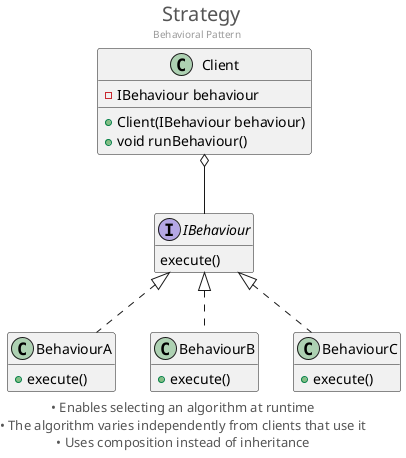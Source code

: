 @startuml Strategy Pattern
' skinparam dpi 300
skinparam FooterFontColor #555
skinparam FooterFontSize 13
hide empty fields
hide empty methods

center header
<font color=#555555 size=20>Strategy</font>
<font color=#999999>Behavioral Pattern</font>
endheader

left footer
• Enables selecting an algorithm at runtime
• The algorithm varies independently from clients that use it
• Uses composition instead of inheritance
endfooter


interface IBehaviour
{
   execute()
}

class BehaviourA implements IBehaviour
{
   +execute()
}

class BehaviourB implements IBehaviour
{
   +execute()
}

class BehaviourC implements IBehaviour
{
   +execute()
}

class Client
{
   +Client(IBehaviour behaviour)
   +void runBehaviour()
   -IBehaviour behaviour
}

Client o-- IBehaviour
@enduml
